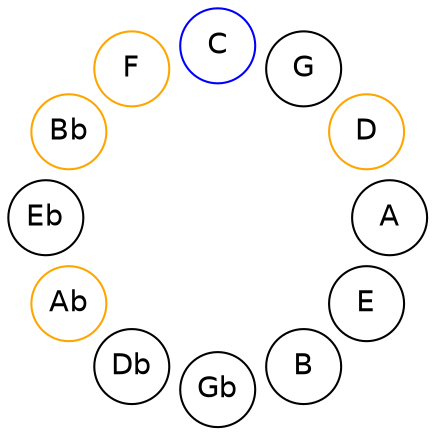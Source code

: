 
graph {

layout = circo;
mindist = .1

node [shape = circle, fontname = Helvetica, margin = 0]
edge [style=invis]

subgraph 1 {
	E -- B -- Gb -- Db -- Ab -- Eb -- Bb -- F -- C -- G -- D -- A -- E
}

Ab [color=orange];
Bb [color=orange];
F [color=orange];
C [color=blue];
D [color=orange];
}
